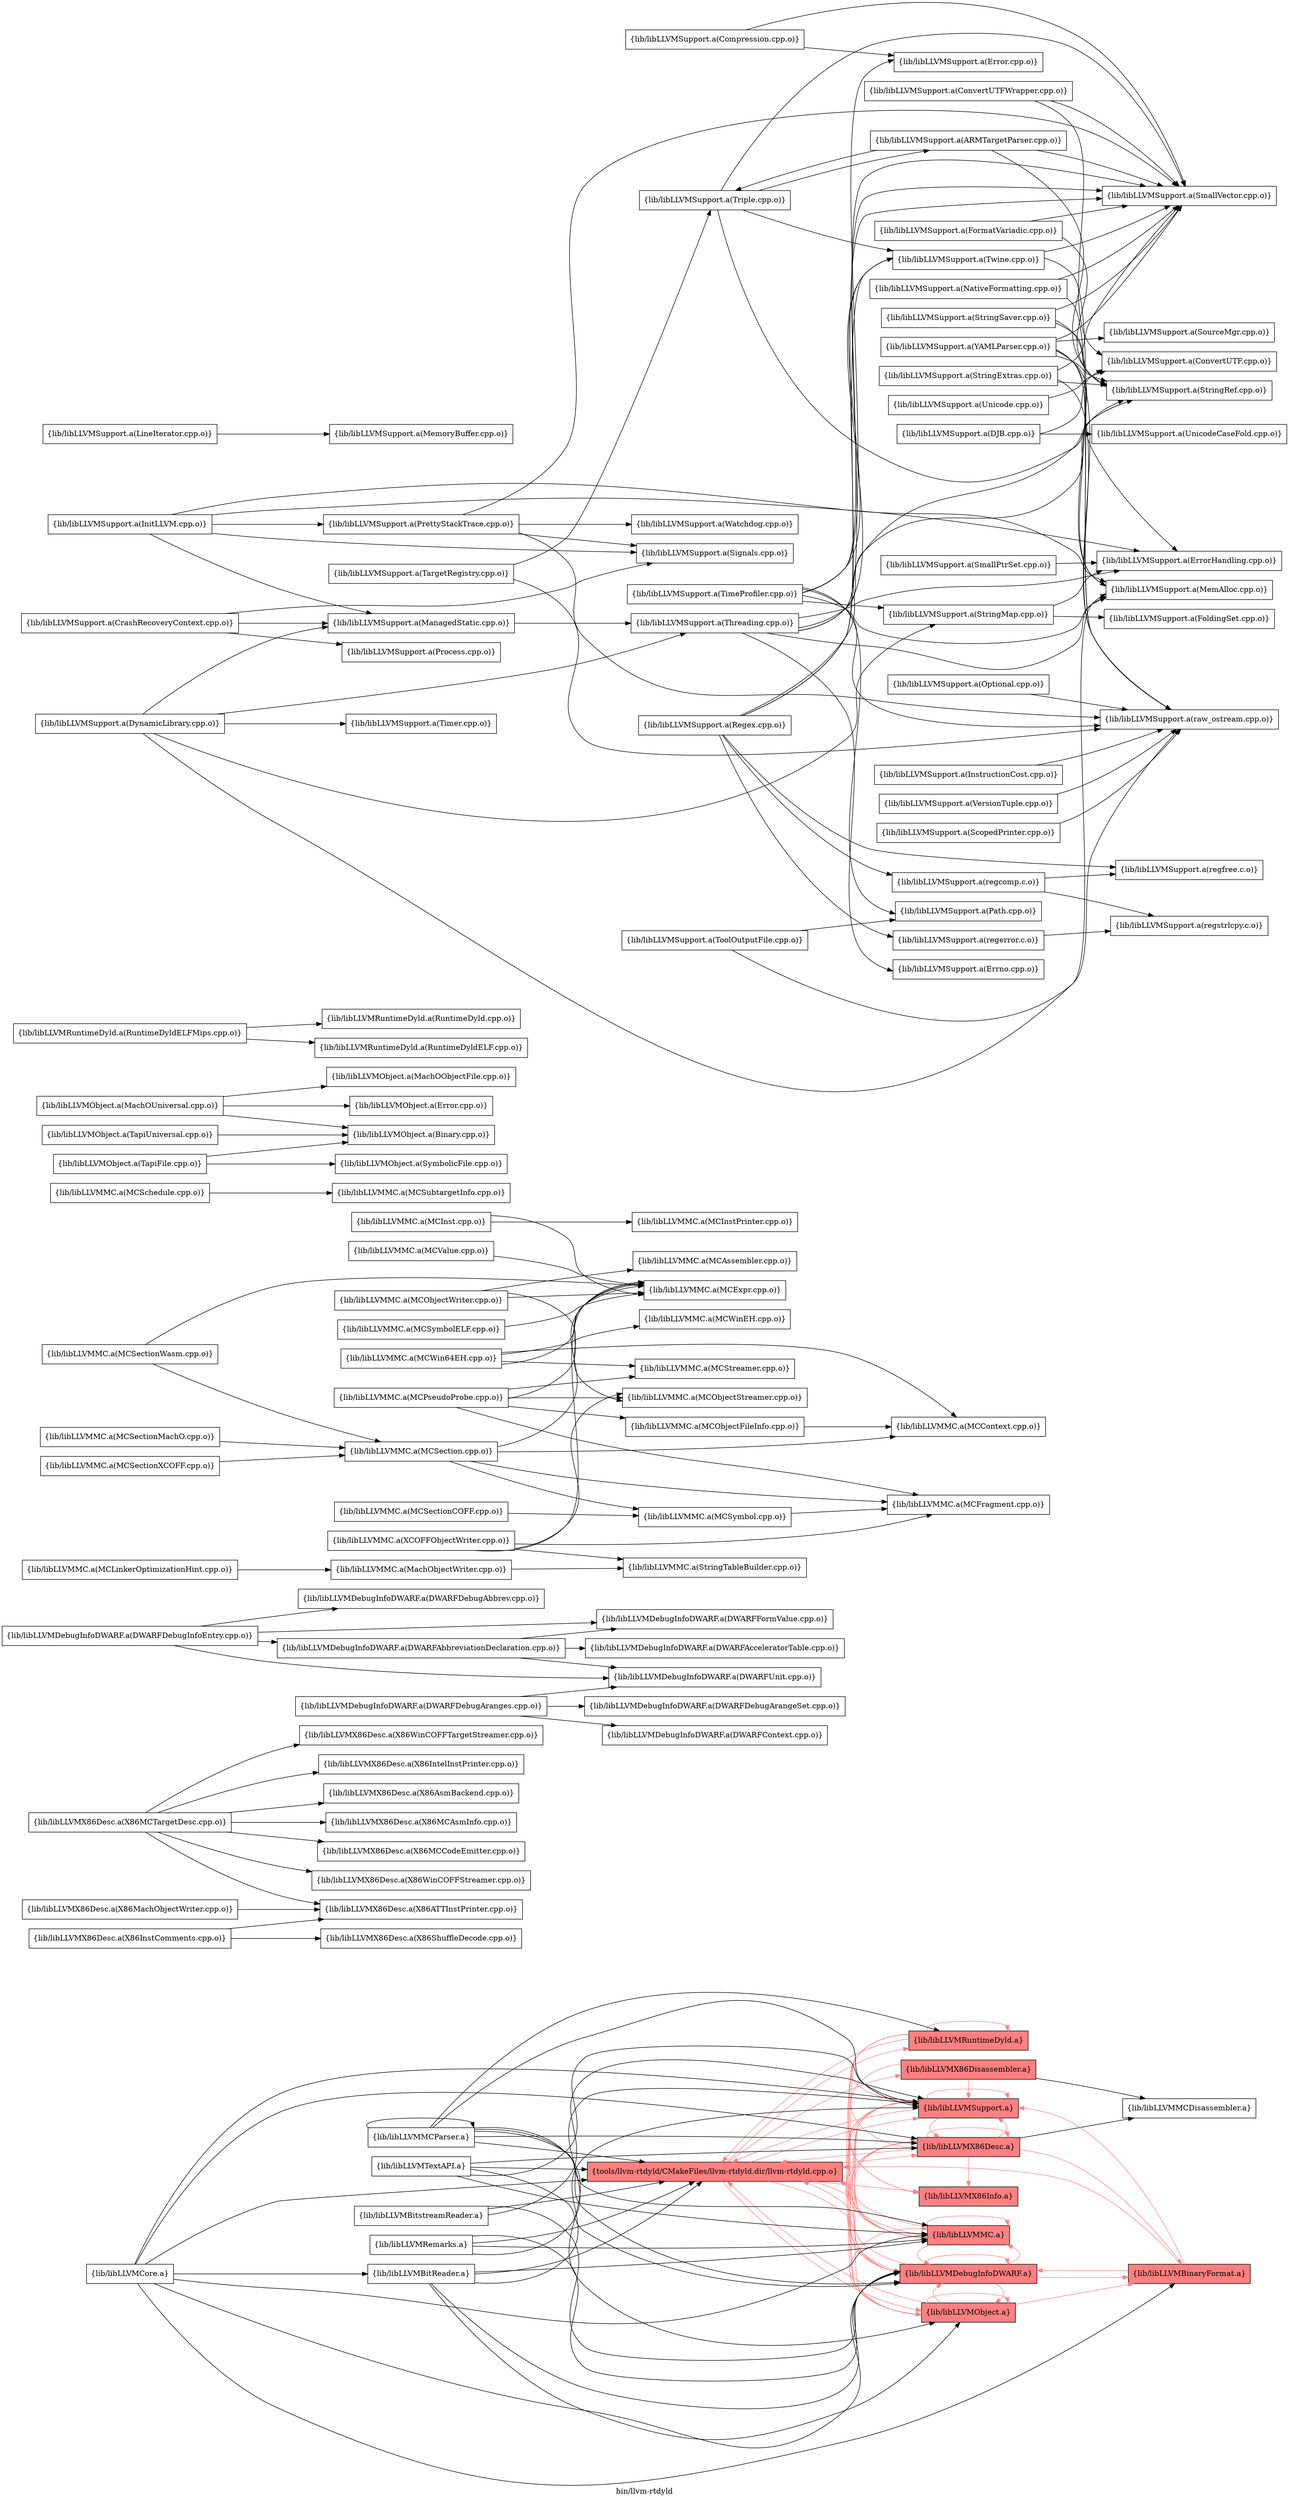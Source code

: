 digraph "bin/llvm-rtdyld" {
	label="bin/llvm-rtdyld";
	rankdir="LR"
	{ rank=same; Node0x558d0258db48;  }
	{ rank=same; Node0x558d0258dc38; Node0x558d0258d738; Node0x558d0258e6d8; Node0x558d0258e1d8; Node0x558d0258d698; Node0x558d0258c338; Node0x558d0258d198; Node0x558d02595438;  }

	Node0x558d0258db48 [shape=record,shape=box,style=filled,fillcolor="1.000000 0.5 1",group=1,label="{tools/llvm-rtdyld/CMakeFiles/llvm-rtdyld.dir/llvm-rtdyld.cpp.o}"];
	Node0x558d0258db48 -> Node0x558d0258dc38[color="1.000000 0.5 1"];
	Node0x558d0258db48 -> Node0x558d0258d738[color="1.000000 0.5 1"];
	Node0x558d0258db48 -> Node0x558d0258e6d8[color="1.000000 0.5 1"];
	Node0x558d0258db48 -> Node0x558d0258e1d8[color="1.000000 0.5 1"];
	Node0x558d0258db48 -> Node0x558d0258d698[color="1.000000 0.5 1"];
	Node0x558d0258db48 -> Node0x558d0258c338[color="1.000000 0.5 1"];
	Node0x558d0258db48 -> Node0x558d0258d198[color="1.000000 0.5 1"];
	Node0x558d0258db48 -> Node0x558d02595438[color="1.000000 0.5 1"];
	Node0x558d0258dc38 [shape=record,shape=box,style=filled,fillcolor="1.000000 0.5 1",group=1,label="{lib/libLLVMX86Disassembler.a}"];
	Node0x558d0258dc38 -> Node0x558d0258e6d8[color="1.000000 0.5 1"];
	Node0x558d0258dc38 -> Node0x558d02595438[color="1.000000 0.5 1"];
	Node0x558d0258dc38 -> Node0x558d02594f38;
	Node0x558d0258d738 [shape=record,shape=box,style=filled,fillcolor="1.000000 0.5 1",group=1,label="{lib/libLLVMX86Desc.a}"];
	Node0x558d0258d738 -> Node0x558d0258e6d8[color="1.000000 0.5 1"];
	Node0x558d0258d738 -> Node0x558d0258c338[color="1.000000 0.5 1"];
	Node0x558d0258d738 -> Node0x558d02595438[color="1.000000 0.5 1"];
	Node0x558d0258d738 -> Node0x558d02594f38;
	Node0x558d0258d738 -> Node0x558d0258db48[color="1.000000 0.5 1"];
	Node0x558d0258d738 -> Node0x558d0258d738[color="1.000000 0.5 1"];
	Node0x558d0258d738 -> Node0x558d02591c48[color="1.000000 0.5 1"];
	Node0x558d0258e6d8 [shape=record,shape=box,style=filled,fillcolor="1.000000 0.5 1",group=1,label="{lib/libLLVMX86Info.a}"];
	Node0x558d0258e6d8 -> Node0x558d02595438[color="1.000000 0.5 1"];
	Node0x558d0258e1d8 [shape=record,shape=box,style=filled,fillcolor="1.000000 0.5 1",group=1,label="{lib/libLLVMDebugInfoDWARF.a}"];
	Node0x558d0258e1d8 -> Node0x558d0258db48[color="1.000000 0.5 1"];
	Node0x558d0258e1d8 -> Node0x558d0258d738[color="1.000000 0.5 1"];
	Node0x558d0258e1d8 -> Node0x558d0258e1d8[color="1.000000 0.5 1"];
	Node0x558d0258e1d8 -> Node0x558d0258d698[color="1.000000 0.5 1"];
	Node0x558d0258e1d8 -> Node0x558d02595438[color="1.000000 0.5 1"];
	Node0x558d0258e1d8 -> Node0x558d02591c48[color="1.000000 0.5 1"];
	Node0x558d0258e1d8 -> Node0x558d0258c338[color="1.000000 0.5 1"];
	Node0x558d0258d698 [shape=record,shape=box,style=filled,fillcolor="1.000000 0.5 1",group=1,label="{lib/libLLVMObject.a}"];
	Node0x558d0258d698 -> Node0x558d0258db48[color="1.000000 0.5 1"];
	Node0x558d0258d698 -> Node0x558d0258d698[color="1.000000 0.5 1"];
	Node0x558d0258d698 -> Node0x558d02595438[color="1.000000 0.5 1"];
	Node0x558d0258d698 -> Node0x558d02591c48[color="1.000000 0.5 1"];
	Node0x558d0258d698 -> Node0x558d0258e1d8[color="1.000000 0.5 1"];
	Node0x558d0258d698 -> Node0x558d0258d738[color="1.000000 0.5 1"];
	Node0x558d0258d698 -> Node0x558d0258c338[color="1.000000 0.5 1"];
	Node0x558d0258c338 [shape=record,shape=box,style=filled,fillcolor="1.000000 0.5 1",group=1,label="{lib/libLLVMMC.a}"];
	Node0x558d0258c338 -> Node0x558d0258d738[color="1.000000 0.5 1"];
	Node0x558d0258c338 -> Node0x558d02595438[color="1.000000 0.5 1"];
	Node0x558d0258c338 -> Node0x558d0258db48[color="1.000000 0.5 1"];
	Node0x558d0258c338 -> Node0x558d0258c338[color="1.000000 0.5 1"];
	Node0x558d0258c338 -> Node0x558d0258e1d8[color="1.000000 0.5 1"];
	Node0x558d0258d198 [shape=record,shape=box,style=filled,fillcolor="1.000000 0.5 1",group=1,label="{lib/libLLVMRuntimeDyld.a}"];
	Node0x558d0258d198 -> Node0x558d0258db48[color="1.000000 0.5 1"];
	Node0x558d0258d198 -> Node0x558d0258d698[color="1.000000 0.5 1"];
	Node0x558d0258d198 -> Node0x558d0258d198[color="1.000000 0.5 1"];
	Node0x558d0258d198 -> Node0x558d02595438[color="1.000000 0.5 1"];
	Node0x558d0258d198 -> Node0x558d0258e1d8[color="1.000000 0.5 1"];
	Node0x558d0258d198 -> Node0x558d0258d738[color="1.000000 0.5 1"];
	Node0x558d0258d198 -> Node0x558d0258c338[color="1.000000 0.5 1"];
	Node0x558d02595438 [shape=record,shape=box,style=filled,fillcolor="1.000000 0.5 1",group=1,label="{lib/libLLVMSupport.a}"];
	Node0x558d02595438 -> Node0x558d0258c338[color="1.000000 0.5 1"];
	Node0x558d02595438 -> Node0x558d02595438[color="1.000000 0.5 1"];
	Node0x558d02595438 -> Node0x558d0258d698[color="1.000000 0.5 1"];
	Node0x558d02595438 -> Node0x558d0258e1d8[color="1.000000 0.5 1"];
	Node0x558d02595438 -> Node0x558d0258db48[color="1.000000 0.5 1"];
	Node0x558d02595438 -> Node0x558d0258d738[color="1.000000 0.5 1"];
	Node0x558d02594f38 [shape=record,shape=box,group=0,label="{lib/libLLVMMCDisassembler.a}"];
	Node0x558d0258cd38 [shape=record,shape=box,group=0,label="{lib/libLLVMX86Desc.a(X86MCTargetDesc.cpp.o)}"];
	Node0x558d0258cd38 -> Node0x558d0258d508;
	Node0x558d0258cd38 -> Node0x558d0258ed68;
	Node0x558d0258cd38 -> Node0x558d0258f718;
	Node0x558d0258cd38 -> Node0x558d02590398;
	Node0x558d0258cd38 -> Node0x558d02591018;
	Node0x558d0258cd38 -> Node0x558d0258ddc8;
	Node0x558d0258cd38 -> Node0x558d0258d788;
	Node0x558d0258d508 [shape=record,shape=box,group=0,label="{lib/libLLVMX86Desc.a(X86IntelInstPrinter.cpp.o)}"];
	Node0x558d0258ed68 [shape=record,shape=box,group=0,label="{lib/libLLVMX86Desc.a(X86ATTInstPrinter.cpp.o)}"];
	Node0x558d0258f718 [shape=record,shape=box,group=0,label="{lib/libLLVMX86Desc.a(X86AsmBackend.cpp.o)}"];
	Node0x558d02590398 [shape=record,shape=box,group=0,label="{lib/libLLVMX86Desc.a(X86MCAsmInfo.cpp.o)}"];
	Node0x558d02591018 [shape=record,shape=box,group=0,label="{lib/libLLVMX86Desc.a(X86MCCodeEmitter.cpp.o)}"];
	Node0x558d0258ddc8 [shape=record,shape=box,group=0,label="{lib/libLLVMX86Desc.a(X86WinCOFFStreamer.cpp.o)}"];
	Node0x558d0258d788 [shape=record,shape=box,group=0,label="{lib/libLLVMX86Desc.a(X86WinCOFFTargetStreamer.cpp.o)}"];
	Node0x558d02595988 [shape=record,shape=box,group=0,label="{lib/libLLVMX86Desc.a(X86InstComments.cpp.o)}"];
	Node0x558d02595988 -> Node0x558d0258ed68;
	Node0x558d02595988 -> Node0x558d0258fe48;
	Node0x558d0258fe48 [shape=record,shape=box,group=0,label="{lib/libLLVMX86Desc.a(X86ShuffleDecode.cpp.o)}"];
	Node0x558d02591c48 [shape=record,shape=box,style=filled,fillcolor="1.000000 0.5 1",group=1,label="{lib/libLLVMBinaryFormat.a}"];
	Node0x558d02591c48 -> Node0x558d0258e1d8[color="1.000000 0.5 1"];
	Node0x558d02591c48 -> Node0x558d02595438[color="1.000000 0.5 1"];
	Node0x558d02591c48 -> Node0x558d0258db48[color="1.000000 0.5 1"];
	Node0x558d0258cc98 [shape=record,shape=box,group=0,label="{lib/libLLVMX86Desc.a(X86MachObjectWriter.cpp.o)}"];
	Node0x558d0258cc98 -> Node0x558d0258ed68;
	Node0x558d02592c88 [shape=record,shape=box,group=0,label="{lib/libLLVMDebugInfoDWARF.a(DWARFAbbreviationDeclaration.cpp.o)}"];
	Node0x558d02592c88 -> Node0x558d025940d8;
	Node0x558d02592c88 -> Node0x558d02595208;
	Node0x558d02592c88 -> Node0x558d0258e548;
	Node0x558d025940d8 [shape=record,shape=box,group=0,label="{lib/libLLVMDebugInfoDWARF.a(DWARFAcceleratorTable.cpp.o)}"];
	Node0x558d02595208 [shape=record,shape=box,group=0,label="{lib/libLLVMDebugInfoDWARF.a(DWARFFormValue.cpp.o)}"];
	Node0x558d0258e548 [shape=record,shape=box,group=0,label="{lib/libLLVMDebugInfoDWARF.a(DWARFUnit.cpp.o)}"];
	Node0x558d02591bf8 [shape=record,shape=box,group=0,label="{lib/libLLVMDebugInfoDWARF.a(DWARFDebugAranges.cpp.o)}"];
	Node0x558d02591bf8 -> Node0x558d02596158;
	Node0x558d02591bf8 -> Node0x558d02591388;
	Node0x558d02591bf8 -> Node0x558d0258e548;
	Node0x558d02596158 [shape=record,shape=box,group=0,label="{lib/libLLVMDebugInfoDWARF.a(DWARFContext.cpp.o)}"];
	Node0x558d02591388 [shape=record,shape=box,group=0,label="{lib/libLLVMDebugInfoDWARF.a(DWARFDebugArangeSet.cpp.o)}"];
	Node0x558d0258c428 [shape=record,shape=box,group=0,label="{lib/libLLVMDebugInfoDWARF.a(DWARFDebugInfoEntry.cpp.o)}"];
	Node0x558d0258c428 -> Node0x558d02594da8;
	Node0x558d0258c428 -> Node0x558d02592c88;
	Node0x558d0258c428 -> Node0x558d02595208;
	Node0x558d0258c428 -> Node0x558d0258e548;
	Node0x558d02594da8 [shape=record,shape=box,group=0,label="{lib/libLLVMDebugInfoDWARF.a(DWARFDebugAbbrev.cpp.o)}"];
	Node0x558d0258f178 [shape=record,shape=box,group=0,label="{lib/libLLVMMC.a(MCInst.cpp.o)}"];
	Node0x558d0258f178 -> Node0x558d0258f6c8;
	Node0x558d0258f178 -> Node0x558d02590bb8;
	Node0x558d0258f6c8 [shape=record,shape=box,group=0,label="{lib/libLLVMMC.a(MCExpr.cpp.o)}"];
	Node0x558d02590bb8 [shape=record,shape=box,group=0,label="{lib/libLLVMMC.a(MCInstPrinter.cpp.o)}"];
	Node0x558d0258f358 [shape=record,shape=box,group=0,label="{lib/libLLVMMC.a(MCObjectWriter.cpp.o)}"];
	Node0x558d0258f358 -> Node0x558d02595b18;
	Node0x558d0258f358 -> Node0x558d0258f6c8;
	Node0x558d0258f358 -> Node0x558d0258ec28;
	Node0x558d02595b18 [shape=record,shape=box,group=0,label="{lib/libLLVMMC.a(MCAssembler.cpp.o)}"];
	Node0x558d0258ec28 [shape=record,shape=box,group=0,label="{lib/libLLVMMC.a(MCObjectStreamer.cpp.o)}"];
	Node0x558d0258fad8 [shape=record,shape=box,group=0,label="{lib/libLLVMMC.a(MCPseudoProbe.cpp.o)}"];
	Node0x558d0258fad8 -> Node0x558d0258f6c8;
	Node0x558d0258fad8 -> Node0x558d0258fdf8;
	Node0x558d0258fad8 -> Node0x558d0258ec28;
	Node0x558d0258fad8 -> Node0x558d02590258;
	Node0x558d0258fad8 -> Node0x558d0258fb78;
	Node0x558d0258fdf8 [shape=record,shape=box,group=0,label="{lib/libLLVMMC.a(MCFragment.cpp.o)}"];
	Node0x558d02590258 [shape=record,shape=box,group=0,label="{lib/libLLVMMC.a(MCObjectFileInfo.cpp.o)}"];
	Node0x558d02590258 -> Node0x558d02593098;
	Node0x558d0258fb78 [shape=record,shape=box,group=0,label="{lib/libLLVMMC.a(MCStreamer.cpp.o)}"];
	Node0x558d02593098 [shape=record,shape=box,group=0,label="{lib/libLLVMMC.a(MCContext.cpp.o)}"];
	Node0x558d02590f28 [shape=record,shape=box,group=0,label="{lib/libLLVMMC.a(MCSection.cpp.o)}"];
	Node0x558d02590f28 -> Node0x558d02593098;
	Node0x558d02590f28 -> Node0x558d0258f6c8;
	Node0x558d02590f28 -> Node0x558d0258fdf8;
	Node0x558d02590f28 -> Node0x558d0258c6f8;
	Node0x558d0258c6f8 [shape=record,shape=box,group=0,label="{lib/libLLVMMC.a(MCSymbol.cpp.o)}"];
	Node0x558d0258c6f8 -> Node0x558d0258fdf8;
	Node0x558d0258c608 [shape=record,shape=box,group=0,label="{lib/libLLVMMC.a(MCSectionCOFF.cpp.o)}"];
	Node0x558d0258c608 -> Node0x558d0258c6f8;
	Node0x558d0258d4b8 [shape=record,shape=box,group=0,label="{lib/libLLVMMC.a(MCSectionMachO.cpp.o)}"];
	Node0x558d0258d4b8 -> Node0x558d02590f28;
	Node0x558d0258dd78 [shape=record,shape=box,group=0,label="{lib/libLLVMMC.a(MCSectionWasm.cpp.o)}"];
	Node0x558d0258dd78 -> Node0x558d0258f6c8;
	Node0x558d0258dd78 -> Node0x558d02590f28;
	Node0x558d0258e4f8 [shape=record,shape=box,group=0,label="{lib/libLLVMMC.a(MCSectionXCOFF.cpp.o)}"];
	Node0x558d0258e4f8 -> Node0x558d02590f28;
	Node0x558d02590938 [shape=record,shape=box,group=0,label="{lib/libLLVMMC.a(MCSchedule.cpp.o)}"];
	Node0x558d02590938 -> Node0x558d025906b8;
	Node0x558d025906b8 [shape=record,shape=box,group=0,label="{lib/libLLVMMC.a(MCSubtargetInfo.cpp.o)}"];
	Node0x558d0258c928 [shape=record,shape=box,group=0,label="{lib/libLLVMMC.a(MCSymbolELF.cpp.o)}"];
	Node0x558d0258c928 -> Node0x558d0258f6c8;
	Node0x558d0258dcd8 [shape=record,shape=box,group=0,label="{lib/libLLVMMC.a(MCValue.cpp.o)}"];
	Node0x558d0258dcd8 -> Node0x558d0258f6c8;
	Node0x558d0258e958 [shape=record,shape=box,group=0,label="{lib/libLLVMMC.a(MCWin64EH.cpp.o)}"];
	Node0x558d0258e958 -> Node0x558d02593098;
	Node0x558d0258e958 -> Node0x558d0258f6c8;
	Node0x558d0258e958 -> Node0x558d0258fb78;
	Node0x558d0258e958 -> Node0x558d02594ad8;
	Node0x558d02594ad8 [shape=record,shape=box,group=0,label="{lib/libLLVMMC.a(MCWinEH.cpp.o)}"];
	Node0x558d02590668 [shape=record,shape=box,group=0,label="{lib/libLLVMMC.a(MachObjectWriter.cpp.o)}"];
	Node0x558d02590668 -> Node0x558d02590c58;
	Node0x558d02590c58 [shape=record,shape=box,group=0,label="{lib/libLLVMMC.a(StringTableBuilder.cpp.o)}"];
	Node0x558d02590e88 [shape=record,shape=box,group=0,label="{lib/libLLVMMC.a(MCLinkerOptimizationHint.cpp.o)}"];
	Node0x558d02590e88 -> Node0x558d02590668;
	Node0x558d02592788 [shape=record,shape=box,group=0,label="{lib/libLLVMMC.a(XCOFFObjectWriter.cpp.o)}"];
	Node0x558d02592788 -> Node0x558d02590c58;
	Node0x558d02592788 -> Node0x558d0258f6c8;
	Node0x558d02592788 -> Node0x558d0258fdf8;
	Node0x558d02592788 -> Node0x558d0258ec28;
	Node0x558d025961a8 [shape=record,shape=box,group=0,label="{lib/libLLVMObject.a(MachOUniversal.cpp.o)}"];
	Node0x558d025961a8 -> Node0x558d02593728;
	Node0x558d025961a8 -> Node0x558d025947b8;
	Node0x558d025961a8 -> Node0x558d02594fd8;
	Node0x558d02593728 [shape=record,shape=box,group=0,label="{lib/libLLVMObject.a(Binary.cpp.o)}"];
	Node0x558d025947b8 [shape=record,shape=box,group=0,label="{lib/libLLVMObject.a(Error.cpp.o)}"];
	Node0x558d02594fd8 [shape=record,shape=box,group=0,label="{lib/libLLVMObject.a(MachOObjectFile.cpp.o)}"];
	Node0x558d02592d28 [shape=record,shape=box,group=0,label="{lib/libLLVMObject.a(TapiUniversal.cpp.o)}"];
	Node0x558d02592d28 -> Node0x558d02593728;
	Node0x558d02594808 [shape=record,shape=box,group=0,label="{lib/libLLVMObject.a(TapiFile.cpp.o)}"];
	Node0x558d02594808 -> Node0x558d02593728;
	Node0x558d02594808 -> Node0x558d02593458;
	Node0x558d02593458 [shape=record,shape=box,group=0,label="{lib/libLLVMObject.a(SymbolicFile.cpp.o)}"];
	Node0x558d02593d18 [shape=record,shape=box,group=0,label="{lib/libLLVMRuntimeDyld.a(RuntimeDyldELFMips.cpp.o)}"];
	Node0x558d02593d18 -> Node0x558d0258d1e8;
	Node0x558d02593d18 -> Node0x558d02595fc8;
	Node0x558d0258d1e8 [shape=record,shape=box,group=0,label="{lib/libLLVMRuntimeDyld.a(RuntimeDyld.cpp.o)}"];
	Node0x558d02595fc8 [shape=record,shape=box,group=0,label="{lib/libLLVMRuntimeDyld.a(RuntimeDyldELF.cpp.o)}"];
	Node0x558d0258d378 [shape=record,shape=box,group=0,label="{lib/libLLVMSupport.a(Compression.cpp.o)}"];
	Node0x558d0258d378 -> Node0x558d025902a8;
	Node0x558d0258d378 -> Node0x558d0258d148;
	Node0x558d025902a8 [shape=record,shape=box,group=0,label="{lib/libLLVMSupport.a(Error.cpp.o)}"];
	Node0x558d0258d148 [shape=record,shape=box,group=0,label="{lib/libLLVMSupport.a(SmallVector.cpp.o)}"];
	Node0x558d02595168 [shape=record,shape=box,group=0,label="{lib/libLLVMSupport.a(ConvertUTFWrapper.cpp.o)}"];
	Node0x558d02595168 -> Node0x558d02596248;
	Node0x558d02595168 -> Node0x558d0258d148;
	Node0x558d02596248 [shape=record,shape=box,group=0,label="{lib/libLLVMSupport.a(ConvertUTF.cpp.o)}"];
	Node0x558d02594c18 [shape=record,shape=box,group=0,label="{lib/libLLVMSupport.a(DJB.cpp.o)}"];
	Node0x558d02594c18 -> Node0x558d02596248;
	Node0x558d02594c18 -> Node0x558d02592968;
	Node0x558d02592968 [shape=record,shape=box,group=0,label="{lib/libLLVMSupport.a(UnicodeCaseFold.cpp.o)}"];
	Node0x558d02592418 [shape=record,shape=box,group=0,label="{lib/libLLVMSupport.a(FormatVariadic.cpp.o)}"];
	Node0x558d02592418 -> Node0x558d0258d148;
	Node0x558d02592418 -> Node0x558d0258d058;
	Node0x558d0258d058 [shape=record,shape=box,group=0,label="{lib/libLLVMSupport.a(StringRef.cpp.o)}"];
	Node0x558d02593318 [shape=record,shape=box,group=0,label="{lib/libLLVMSupport.a(InitLLVM.cpp.o)}"];
	Node0x558d02593318 -> Node0x558d02590fc8;
	Node0x558d02593318 -> Node0x558d02592be8;
	Node0x558d02593318 -> Node0x558d02594948;
	Node0x558d02593318 -> Node0x558d0258fcb8;
	Node0x558d02593318 -> Node0x558d0258f9e8;
	Node0x558d02590fc8 [shape=record,shape=box,group=0,label="{lib/libLLVMSupport.a(ErrorHandling.cpp.o)}"];
	Node0x558d02592be8 [shape=record,shape=box,group=0,label="{lib/libLLVMSupport.a(ManagedStatic.cpp.o)}"];
	Node0x558d02592be8 -> Node0x558d02590d98;
	Node0x558d02594948 [shape=record,shape=box,group=0,label="{lib/libLLVMSupport.a(MemAlloc.cpp.o)}"];
	Node0x558d0258fcb8 [shape=record,shape=box,group=0,label="{lib/libLLVMSupport.a(PrettyStackTrace.cpp.o)}"];
	Node0x558d0258fcb8 -> Node0x558d0258d148;
	Node0x558d0258fcb8 -> Node0x558d02591298;
	Node0x558d0258fcb8 -> Node0x558d0258f9e8;
	Node0x558d0258fcb8 -> Node0x558d0258fee8;
	Node0x558d0258f9e8 [shape=record,shape=box,group=0,label="{lib/libLLVMSupport.a(Signals.cpp.o)}"];
	Node0x558d02590d98 [shape=record,shape=box,group=0,label="{lib/libLLVMSupport.a(Threading.cpp.o)}"];
	Node0x558d02590d98 -> Node0x558d02590fc8;
	Node0x558d02590d98 -> Node0x558d02594948;
	Node0x558d02590d98 -> Node0x558d0258d148;
	Node0x558d02590d98 -> Node0x558d0258d058;
	Node0x558d02590d98 -> Node0x558d0258f678;
	Node0x558d02590d98 -> Node0x558d0258db98;
	Node0x558d0258ee08 [shape=record,shape=box,group=0,label="{lib/libLLVMSupport.a(NativeFormatting.cpp.o)}"];
	Node0x558d0258ee08 -> Node0x558d0258d148;
	Node0x558d0258ee08 -> Node0x558d02591298;
	Node0x558d02591298 [shape=record,shape=box,group=0,label="{lib/libLLVMSupport.a(raw_ostream.cpp.o)}"];
	Node0x558d0258f4e8 [shape=record,shape=box,group=0,label="{lib/libLLVMSupport.a(Optional.cpp.o)}"];
	Node0x558d0258f4e8 -> Node0x558d02591298;
	Node0x558d0258fee8 [shape=record,shape=box,group=0,label="{lib/libLLVMSupport.a(Watchdog.cpp.o)}"];
	Node0x558d02591248 [shape=record,shape=box,group=0,label="{lib/libLLVMSupport.a(ScopedPrinter.cpp.o)}"];
	Node0x558d02591248 -> Node0x558d02591298;
	Node0x558d0258c7e8 [shape=record,shape=box,group=0,label="{lib/libLLVMSupport.a(SmallPtrSet.cpp.o)}"];
	Node0x558d0258c7e8 -> Node0x558d02590fc8;
	Node0x558d0258e098 [shape=record,shape=box,group=0,label="{lib/libLLVMSupport.a(StringMap.cpp.o)}"];
	Node0x558d0258e098 -> Node0x558d02590fc8;
	Node0x558d0258e098 -> Node0x558d02591ce8;
	Node0x558d02591ce8 [shape=record,shape=box,group=0,label="{lib/libLLVMSupport.a(FoldingSet.cpp.o)}"];
	Node0x558d0258e818 [shape=record,shape=box,group=0,label="{lib/libLLVMSupport.a(StringSaver.cpp.o)}"];
	Node0x558d0258e818 -> Node0x558d02594948;
	Node0x558d0258e818 -> Node0x558d0258d148;
	Node0x558d0258e818 -> Node0x558d0258d058;
	Node0x558d02590e38 [shape=record,shape=box,group=0,label="{lib/libLLVMSupport.a(Triple.cpp.o)}"];
	Node0x558d02590e38 -> Node0x558d0258d148;
	Node0x558d02590e38 -> Node0x558d0258d058;
	Node0x558d02590e38 -> Node0x558d0258f3f8;
	Node0x558d02590e38 -> Node0x558d0258f678;
	Node0x558d0258f3f8 [shape=record,shape=box,group=0,label="{lib/libLLVMSupport.a(ARMTargetParser.cpp.o)}"];
	Node0x558d0258f3f8 -> Node0x558d0258d148;
	Node0x558d0258f3f8 -> Node0x558d0258d058;
	Node0x558d0258f3f8 -> Node0x558d02590e38;
	Node0x558d0258f678 [shape=record,shape=box,group=0,label="{lib/libLLVMSupport.a(Twine.cpp.o)}"];
	Node0x558d0258f678 -> Node0x558d0258d148;
	Node0x558d0258f678 -> Node0x558d02591298;
	Node0x558d02590168 [shape=record,shape=box,group=0,label="{lib/libLLVMSupport.a(YAMLParser.cpp.o)}"];
	Node0x558d02590168 -> Node0x558d02590fc8;
	Node0x558d02590168 -> Node0x558d02594948;
	Node0x558d02590168 -> Node0x558d0258d148;
	Node0x558d02590168 -> Node0x558d0258d828;
	Node0x558d02590168 -> Node0x558d0258d058;
	Node0x558d02590168 -> Node0x558d02591298;
	Node0x558d0258d828 [shape=record,shape=box,group=0,label="{lib/libLLVMSupport.a(SourceMgr.cpp.o)}"];
	Node0x558d02590ac8 [shape=record,shape=box,group=0,label="{lib/libLLVMSupport.a(Unicode.cpp.o)}"];
	Node0x558d02590ac8 -> Node0x558d02596248;
	Node0x558d0258f218 [shape=record,shape=box,group=0,label="{lib/libLLVMSupport.a(DynamicLibrary.cpp.o)}"];
	Node0x558d0258f218 -> Node0x558d02592be8;
	Node0x558d0258f218 -> Node0x558d02594948;
	Node0x558d0258f218 -> Node0x558d0258e098;
	Node0x558d0258f218 -> Node0x558d0258ff88;
	Node0x558d0258f218 -> Node0x558d02590d98;
	Node0x558d0258ff88 [shape=record,shape=box,group=0,label="{lib/libLLVMSupport.a(Timer.cpp.o)}"];
	Node0x558d02591748 [shape=record,shape=box,group=0,label="{lib/libLLVMSupport.a(CrashRecoveryContext.cpp.o)}"];
	Node0x558d02591748 -> Node0x558d02592be8;
	Node0x558d02591748 -> Node0x558d02593228;
	Node0x558d02591748 -> Node0x558d0258f9e8;
	Node0x558d02593228 [shape=record,shape=box,group=0,label="{lib/libLLVMSupport.a(Process.cpp.o)}"];
	Node0x558d02591838 [shape=record,shape=box,group=0,label="{lib/libLLVMSupport.a(StringExtras.cpp.o)}"];
	Node0x558d02591838 -> Node0x558d0258d148;
	Node0x558d02591838 -> Node0x558d0258d058;
	Node0x558d02591838 -> Node0x558d02591298;
	Node0x558d0258f448 [shape=record,shape=box,group=0,label="{lib/libLLVMSupport.a(TargetRegistry.cpp.o)}"];
	Node0x558d0258f448 -> Node0x558d02590e38;
	Node0x558d0258f448 -> Node0x558d02591298;
	Node0x558d0258db98 [shape=record,shape=box,group=0,label="{lib/libLLVMSupport.a(Errno.cpp.o)}"];
	Node0x558d02594178 [shape=record,shape=box,group=0,label="{lib/libLLVMBitReader.a}"];
	Node0x558d02594178 -> Node0x558d0258db48;
	Node0x558d02594178 -> Node0x558d0258e1d8;
	Node0x558d02594178 -> Node0x558d0258c338;
	Node0x558d02594178 -> Node0x558d0258d698;
	Node0x558d02594178 -> Node0x558d02595438;
	Node0x558d02593c78 [shape=record,shape=box,group=0,label="{lib/libLLVMMCParser.a}"];
	Node0x558d02593c78 -> Node0x558d0258db48;
	Node0x558d02593c78 -> Node0x558d0258d738;
	Node0x558d02593c78 -> Node0x558d0258e1d8;
	Node0x558d02593c78 -> Node0x558d0258c338;
	Node0x558d02593c78 -> Node0x558d0258d698;
	Node0x558d02593c78 -> Node0x558d0258d198;
	Node0x558d02593c78 -> Node0x558d02595438;
	Node0x558d02593c78 -> Node0x558d02593c78;
	Node0x558d02592af8 [shape=record,shape=box,group=0,label="{lib/libLLVMTextAPI.a}"];
	Node0x558d02592af8 -> Node0x558d02595438;
	Node0x558d02592af8 -> Node0x558d0258db48;
	Node0x558d02592af8 -> Node0x558d0258e1d8;
	Node0x558d02592af8 -> Node0x558d0258c338;
	Node0x558d02592af8 -> Node0x558d0258d738;
	Node0x558d0258fbc8 [shape=record,shape=box,group=0,label="{lib/libLLVMSupport.a(LineIterator.cpp.o)}"];
	Node0x558d0258fbc8 -> Node0x558d02593c28;
	Node0x558d02593c28 [shape=record,shape=box,group=0,label="{lib/libLLVMSupport.a(MemoryBuffer.cpp.o)}"];
	Node0x558d0258f5d8 [shape=record,shape=box,group=0,label="{lib/libLLVMSupport.a(VersionTuple.cpp.o)}"];
	Node0x558d0258f5d8 -> Node0x558d02591298;
	Node0x558d02592198 [shape=record,shape=box,group=0,label="{lib/libLLVMCore.a}"];
	Node0x558d02592198 -> Node0x558d0258db48;
	Node0x558d02592198 -> Node0x558d0258d738;
	Node0x558d02592198 -> Node0x558d02595438;
	Node0x558d02592198 -> Node0x558d0258e1d8;
	Node0x558d02592198 -> Node0x558d02591c48;
	Node0x558d02592198 -> Node0x558d0258c338;
	Node0x558d02592198 -> Node0x558d02594178;
	Node0x558d0258c658 [shape=record,shape=box,group=0,label="{lib/libLLVMSupport.a(Regex.cpp.o)}"];
	Node0x558d0258c658 -> Node0x558d0258d148;
	Node0x558d0258c658 -> Node0x558d0258d058;
	Node0x558d0258c658 -> Node0x558d0258f678;
	Node0x558d0258c658 -> Node0x558d0258cbf8;
	Node0x558d0258c658 -> Node0x558d025901b8;
	Node0x558d0258c658 -> Node0x558d025903e8;
	Node0x558d0258cbf8 [shape=record,shape=box,group=0,label="{lib/libLLVMSupport.a(regcomp.c.o)}"];
	Node0x558d0258cbf8 -> Node0x558d0258ce78;
	Node0x558d0258cbf8 -> Node0x558d025901b8;
	Node0x558d025901b8 [shape=record,shape=box,group=0,label="{lib/libLLVMSupport.a(regfree.c.o)}"];
	Node0x558d025903e8 [shape=record,shape=box,group=0,label="{lib/libLLVMSupport.a(regerror.c.o)}"];
	Node0x558d025903e8 -> Node0x558d0258ce78;
	Node0x558d0258ce78 [shape=record,shape=box,group=0,label="{lib/libLLVMSupport.a(regstrlcpy.c.o)}"];
	Node0x558d025942b8 [shape=record,shape=box,group=0,label="{lib/libLLVMSupport.a(InstructionCost.cpp.o)}"];
	Node0x558d025942b8 -> Node0x558d02591298;
	Node0x558d02591dd8 [shape=record,shape=box,group=0,label="{lib/libLLVMSupport.a(ToolOutputFile.cpp.o)}"];
	Node0x558d02591dd8 -> Node0x558d02591298;
	Node0x558d02591dd8 -> Node0x558d02593048;
	Node0x558d02593048 [shape=record,shape=box,group=0,label="{lib/libLLVMSupport.a(Path.cpp.o)}"];
	Node0x558d02593a48 [shape=record,shape=box,group=0,label="{lib/libLLVMSupport.a(TimeProfiler.cpp.o)}"];
	Node0x558d02593a48 -> Node0x558d025902a8;
	Node0x558d02593a48 -> Node0x558d02594948;
	Node0x558d02593a48 -> Node0x558d0258d148;
	Node0x558d02593a48 -> Node0x558d0258e098;
	Node0x558d02593a48 -> Node0x558d0258f678;
	Node0x558d02593a48 -> Node0x558d02591298;
	Node0x558d02593a48 -> Node0x558d02593048;
	Node0x558d025916f8 [shape=record,shape=box,group=0,label="{lib/libLLVMRemarks.a}"];
	Node0x558d025916f8 -> Node0x558d0258e1d8;
	Node0x558d025916f8 -> Node0x558d02595438;
	Node0x558d025916f8 -> Node0x558d0258db48;
	Node0x558d025916f8 -> Node0x558d0258c338;
	Node0x558d025913d8 [shape=record,shape=box,group=0,label="{lib/libLLVMBitstreamReader.a}"];
	Node0x558d025913d8 -> Node0x558d0258db48;
	Node0x558d025913d8 -> Node0x558d0258e1d8;
	Node0x558d025913d8 -> Node0x558d02595438;
}
